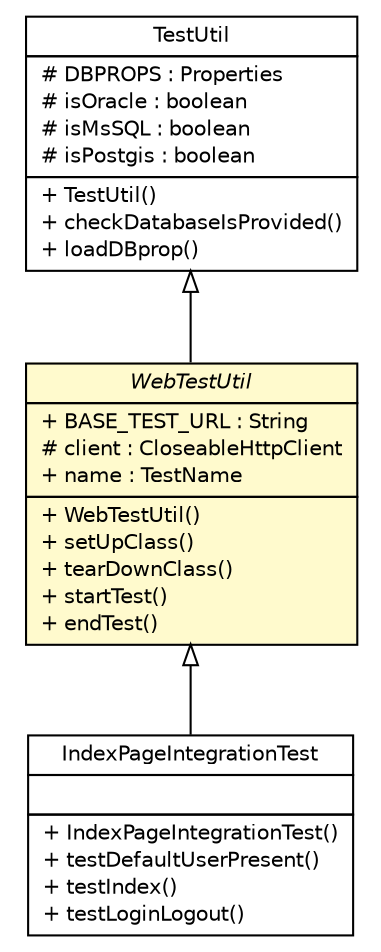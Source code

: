 #!/usr/local/bin/dot
#
# Class diagram 
# Generated by UMLGraph version R5_6-24-gf6e263 (http://www.umlgraph.org/)
#

digraph G {
	edge [fontname="Helvetica",fontsize=10,labelfontname="Helvetica",labelfontsize=10];
	node [fontname="Helvetica",fontsize=10,shape=plaintext];
	nodesep=0.25;
	ranksep=0.5;
	// nl.b3p.web.IndexPageIntegrationTest
	c47 [label=<<table title="nl.b3p.web.IndexPageIntegrationTest" border="0" cellborder="1" cellspacing="0" cellpadding="2" port="p" href="./IndexPageIntegrationTest.html">
		<tr><td><table border="0" cellspacing="0" cellpadding="1">
<tr><td align="center" balign="center"> IndexPageIntegrationTest </td></tr>
		</table></td></tr>
		<tr><td><table border="0" cellspacing="0" cellpadding="1">
<tr><td align="left" balign="left">  </td></tr>
		</table></td></tr>
		<tr><td><table border="0" cellspacing="0" cellpadding="1">
<tr><td align="left" balign="left"> + IndexPageIntegrationTest() </td></tr>
<tr><td align="left" balign="left"> + testDefaultUserPresent() </td></tr>
<tr><td align="left" balign="left"> + testIndex() </td></tr>
<tr><td align="left" balign="left"> + testLoginLogout() </td></tr>
		</table></td></tr>
		</table>>, URL="./IndexPageIntegrationTest.html", fontname="Helvetica", fontcolor="black", fontsize=10.0];
	// nl.b3p.web.WebTestUtil
	c48 [label=<<table title="nl.b3p.web.WebTestUtil" border="0" cellborder="1" cellspacing="0" cellpadding="2" port="p" bgcolor="lemonChiffon" href="./WebTestUtil.html">
		<tr><td><table border="0" cellspacing="0" cellpadding="1">
<tr><td align="center" balign="center"><font face="Helvetica-Oblique"> WebTestUtil </font></td></tr>
		</table></td></tr>
		<tr><td><table border="0" cellspacing="0" cellpadding="1">
<tr><td align="left" balign="left"> + BASE_TEST_URL : String </td></tr>
<tr><td align="left" balign="left"> # client : CloseableHttpClient </td></tr>
<tr><td align="left" balign="left"> + name : TestName </td></tr>
		</table></td></tr>
		<tr><td><table border="0" cellspacing="0" cellpadding="1">
<tr><td align="left" balign="left"> + WebTestUtil() </td></tr>
<tr><td align="left" balign="left"> + setUpClass() </td></tr>
<tr><td align="left" balign="left"> + tearDownClass() </td></tr>
<tr><td align="left" balign="left"> + startTest() </td></tr>
<tr><td align="left" balign="left"> + endTest() </td></tr>
		</table></td></tr>
		</table>>, URL="./WebTestUtil.html", fontname="Helvetica", fontcolor="black", fontsize=10.0];
	// nl.b3p.brmo.service.testutil.TestUtil
	c50 [label=<<table title="nl.b3p.brmo.service.testutil.TestUtil" border="0" cellborder="1" cellspacing="0" cellpadding="2" port="p" href="../brmo/service/testutil/TestUtil.html">
		<tr><td><table border="0" cellspacing="0" cellpadding="1">
<tr><td align="center" balign="center"> TestUtil </td></tr>
		</table></td></tr>
		<tr><td><table border="0" cellspacing="0" cellpadding="1">
<tr><td align="left" balign="left"> # DBPROPS : Properties </td></tr>
<tr><td align="left" balign="left"> # isOracle : boolean </td></tr>
<tr><td align="left" balign="left"> # isMsSQL : boolean </td></tr>
<tr><td align="left" balign="left"> # isPostgis : boolean </td></tr>
		</table></td></tr>
		<tr><td><table border="0" cellspacing="0" cellpadding="1">
<tr><td align="left" balign="left"> + TestUtil() </td></tr>
<tr><td align="left" balign="left"> + checkDatabaseIsProvided() </td></tr>
<tr><td align="left" balign="left"> + loadDBprop() </td></tr>
		</table></td></tr>
		</table>>, URL="../brmo/service/testutil/TestUtil.html", fontname="Helvetica", fontcolor="black", fontsize=10.0];
	//nl.b3p.web.IndexPageIntegrationTest extends nl.b3p.web.WebTestUtil
	c48:p -> c47:p [dir=back,arrowtail=empty];
	//nl.b3p.web.WebTestUtil extends nl.b3p.brmo.service.testutil.TestUtil
	c50:p -> c48:p [dir=back,arrowtail=empty];
}

